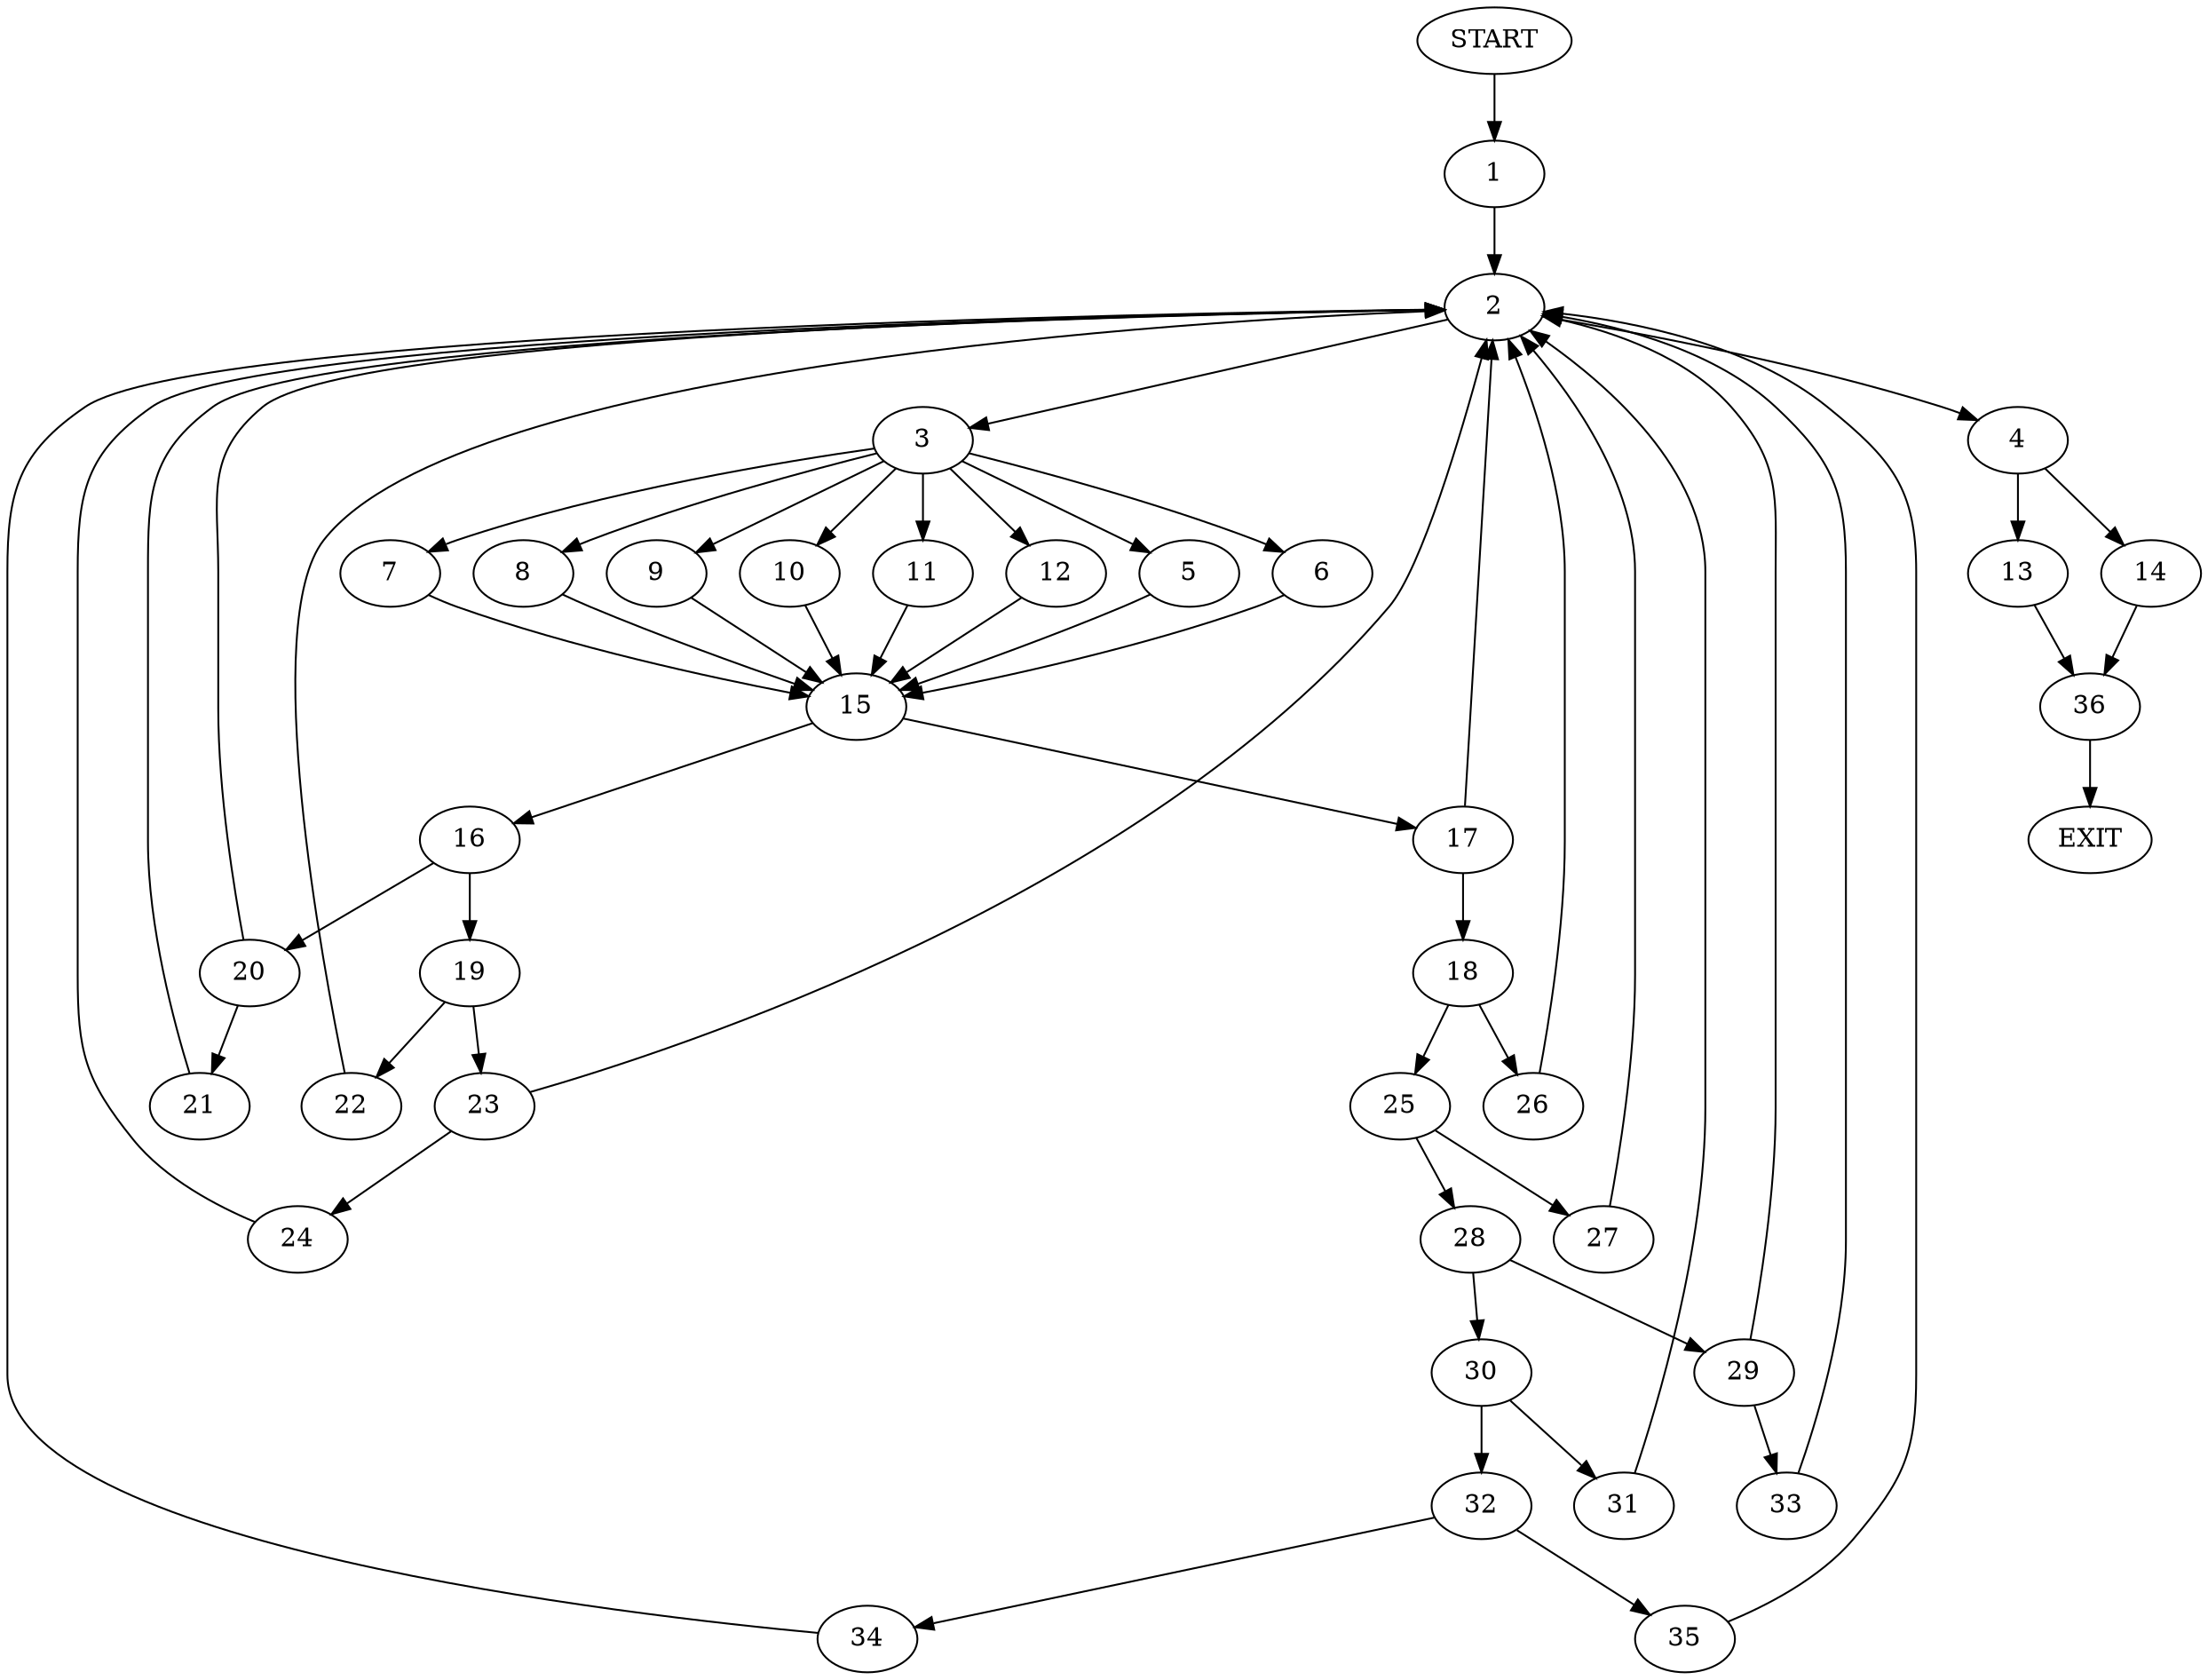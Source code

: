 digraph {
0 [label="START"]
37 [label="EXIT"]
0 -> 1
1 -> 2
2 -> 3
2 -> 4
3 -> 5
3 -> 6
3 -> 7
3 -> 8
3 -> 9
3 -> 10
3 -> 11
3 -> 12
4 -> 13
4 -> 14
8 -> 15
6 -> 15
12 -> 15
10 -> 15
7 -> 15
9 -> 15
11 -> 15
5 -> 15
15 -> 16
15 -> 17
17 -> 2
17 -> 18
16 -> 19
16 -> 20
20 -> 2
20 -> 21
19 -> 22
19 -> 23
21 -> 2
22 -> 2
23 -> 2
23 -> 24
24 -> 2
18 -> 25
18 -> 26
25 -> 27
25 -> 28
26 -> 2
27 -> 2
28 -> 29
28 -> 30
30 -> 31
30 -> 32
29 -> 2
29 -> 33
32 -> 34
32 -> 35
31 -> 2
34 -> 2
35 -> 2
33 -> 2
13 -> 36
14 -> 36
36 -> 37
}

